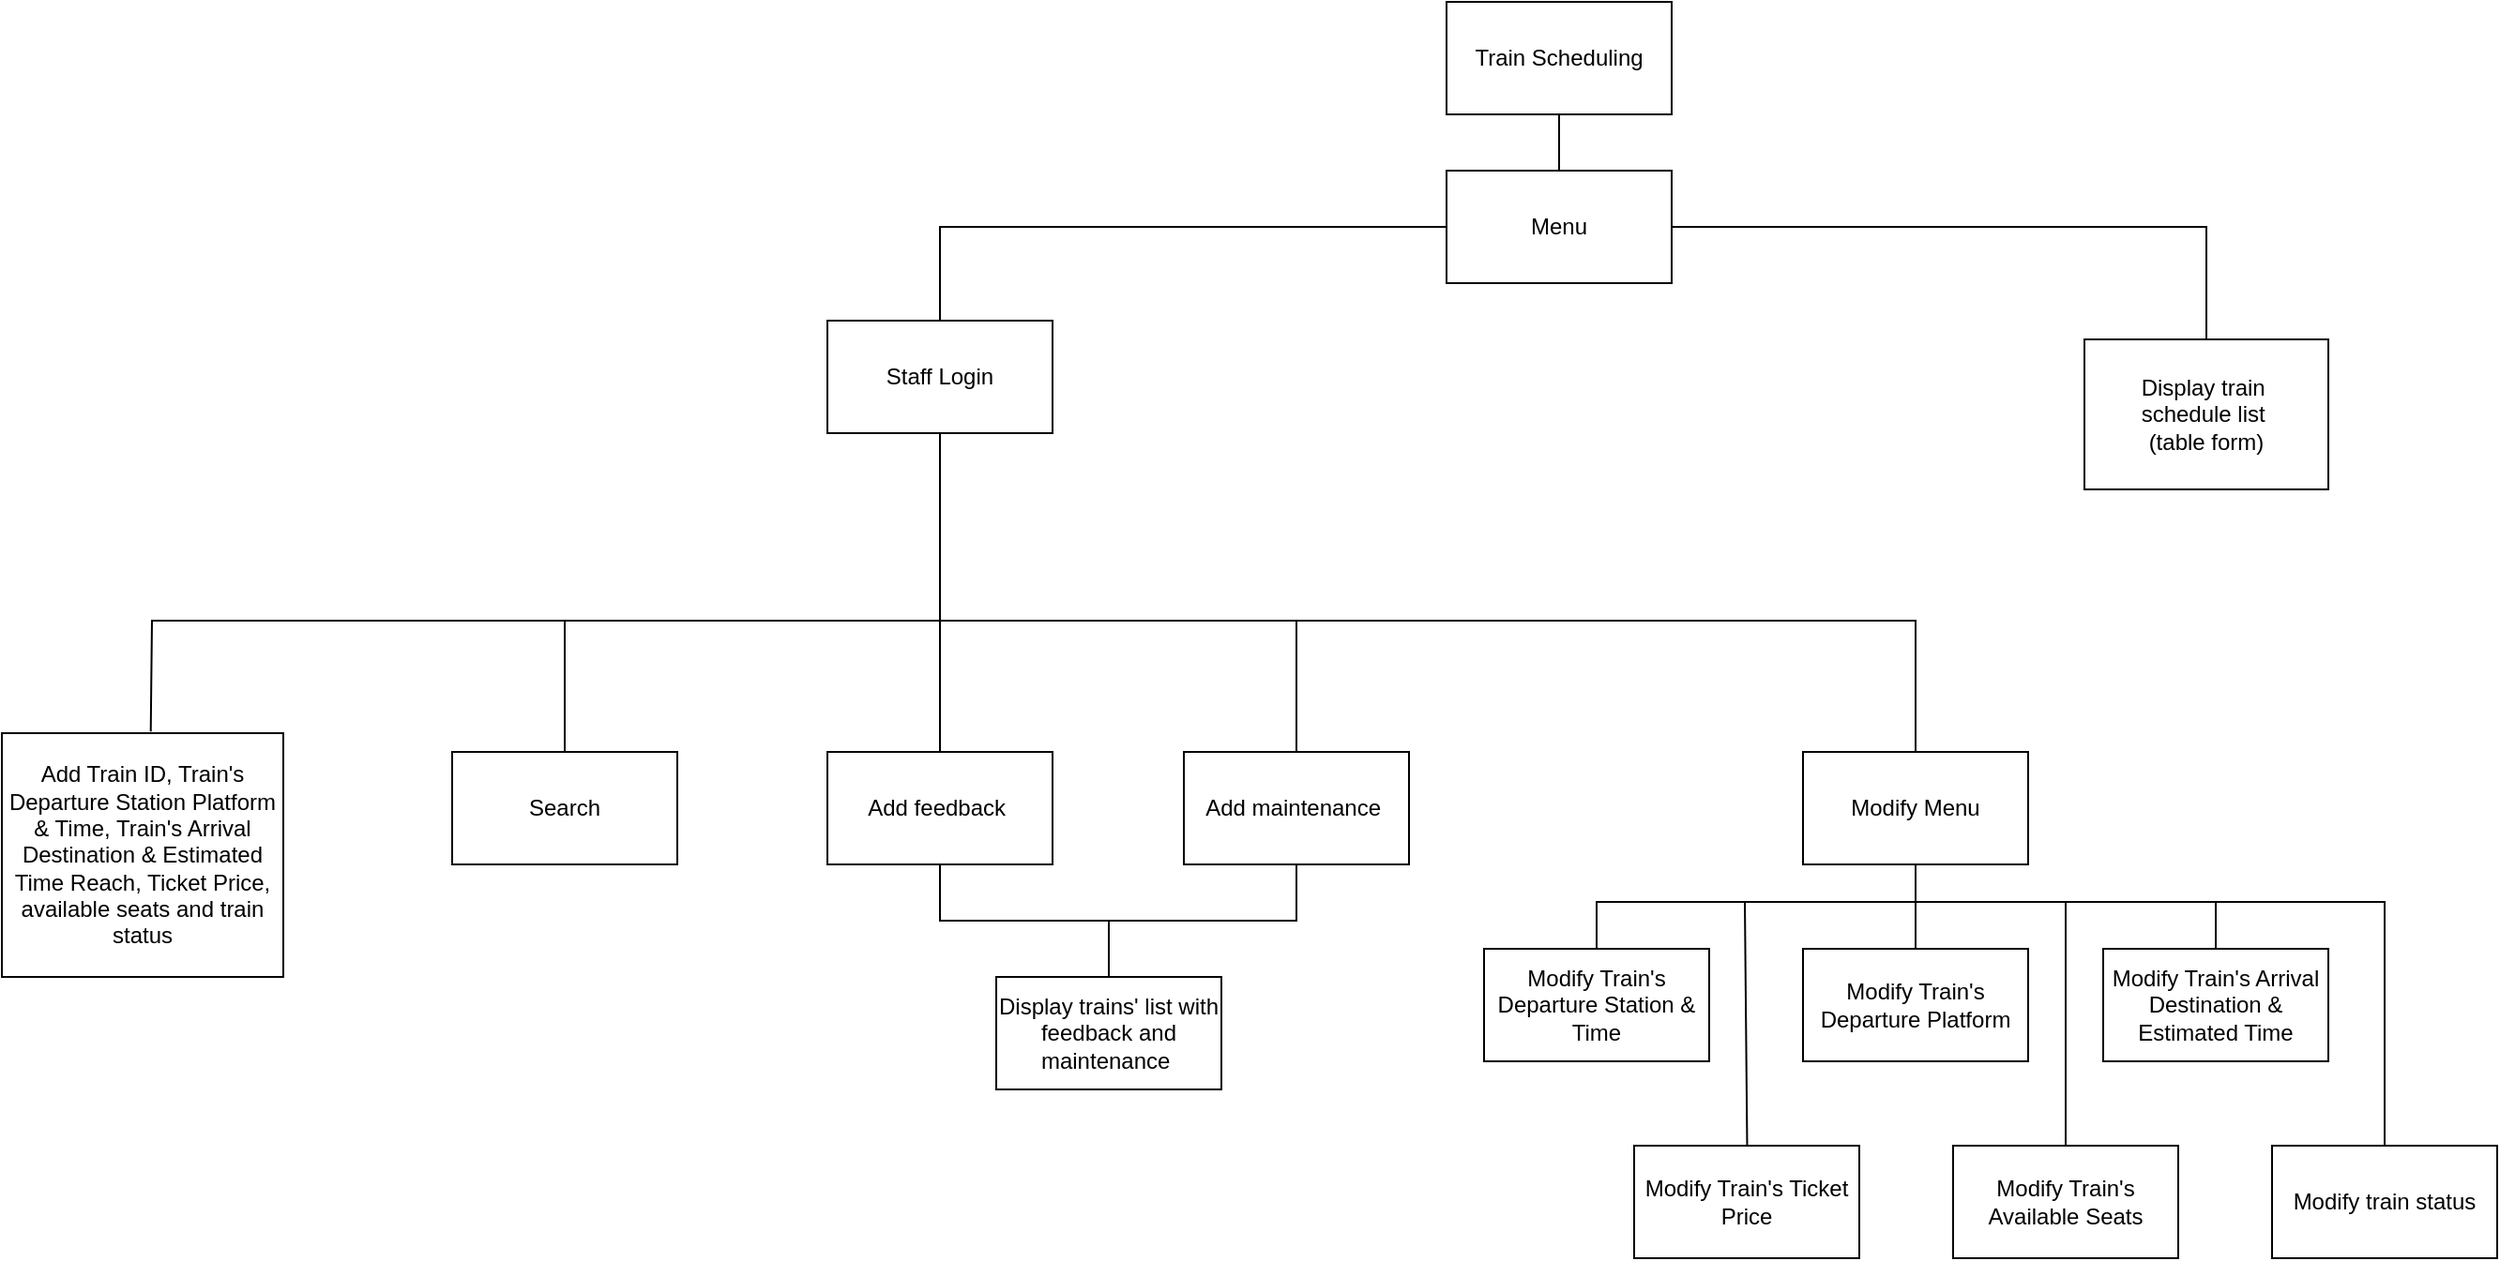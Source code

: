 <mxfile scale="1" border="0" version="24.3.1" type="github">
  <diagram name="Page-1" id="wsvX1V8xmCE5Pih7Cehq">
    <mxGraphModel dx="815" dy="1353" grid="1" gridSize="10" guides="1" tooltips="1" connect="1" arrows="1" fold="1" page="1" pageScale="1" pageWidth="1100" pageHeight="850" math="0" shadow="0">
      <root>
        <mxCell id="0" />
        <mxCell id="1" parent="0" />
        <mxCell id="VjkzmuDUD666DGAZy5kv-1" value="Train Scheduling" style="rounded=0;whiteSpace=wrap;html=1;" parent="1" vertex="1">
          <mxGeometry x="1040" y="80" width="120" height="60" as="geometry" />
        </mxCell>
        <mxCell id="VjkzmuDUD666DGAZy5kv-2" value="Staff Login" style="rounded=0;whiteSpace=wrap;html=1;" parent="1" vertex="1">
          <mxGeometry x="710" y="250" width="120" height="60" as="geometry" />
        </mxCell>
        <mxCell id="VjkzmuDUD666DGAZy5kv-3" value="Display train&amp;nbsp;&lt;div&gt;schedule list&amp;nbsp;&lt;div&gt;(table form)&lt;/div&gt;&lt;/div&gt;" style="rounded=0;whiteSpace=wrap;html=1;" parent="1" vertex="1">
          <mxGeometry x="1380" y="260" width="130" height="80" as="geometry" />
        </mxCell>
        <mxCell id="VjkzmuDUD666DGAZy5kv-43" value="" style="endArrow=none;html=1;rounded=0;exitX=0.5;exitY=0;exitDx=0;exitDy=0;" parent="1" source="oxZfwqx1W0hyZ-UEQZH9-1" edge="1">
          <mxGeometry width="50" height="50" relative="1" as="geometry">
            <mxPoint x="1405" y="210" as="sourcePoint" />
            <mxPoint x="1100" y="200" as="targetPoint" />
            <Array as="points" />
          </mxGeometry>
        </mxCell>
        <mxCell id="oxZfwqx1W0hyZ-UEQZH9-7" value="" style="endArrow=none;html=1;rounded=0;exitX=0.5;exitY=0;exitDx=0;exitDy=0;entryX=0.5;entryY=1;entryDx=0;entryDy=0;" parent="1" source="VjkzmuDUD666DGAZy5kv-2" target="VjkzmuDUD666DGAZy5kv-1" edge="1">
          <mxGeometry width="50" height="50" relative="1" as="geometry">
            <mxPoint x="1020" y="300" as="sourcePoint" />
            <mxPoint x="1070" y="250" as="targetPoint" />
            <Array as="points">
              <mxPoint x="770" y="200" />
              <mxPoint x="1100" y="200" />
            </Array>
          </mxGeometry>
        </mxCell>
        <mxCell id="oxZfwqx1W0hyZ-UEQZH9-42" value="Add Train ID, Train&#39;s Departure Station Platform &amp;amp; Time, Train&#39;s Arrival Destination &amp;amp; Estimated Time Reach, Ticket Price, available seats and train status" style="rounded=0;whiteSpace=wrap;html=1;" parent="1" vertex="1">
          <mxGeometry x="270" y="470" width="150" height="130" as="geometry" />
        </mxCell>
        <mxCell id="oxZfwqx1W0hyZ-UEQZH9-46" value="Modify Menu" style="rounded=0;whiteSpace=wrap;html=1;" parent="1" vertex="1">
          <mxGeometry x="1230" y="480" width="120" height="60" as="geometry" />
        </mxCell>
        <mxCell id="oxZfwqx1W0hyZ-UEQZH9-47" value="" style="endArrow=none;html=1;rounded=0;exitX=0.529;exitY=-0.007;exitDx=0;exitDy=0;exitPerimeter=0;entryX=0.5;entryY=1;entryDx=0;entryDy=0;" parent="1" source="oxZfwqx1W0hyZ-UEQZH9-42" target="VjkzmuDUD666DGAZy5kv-2" edge="1">
          <mxGeometry width="50" height="50" relative="1" as="geometry">
            <mxPoint x="360" y="430.18" as="sourcePoint" />
            <mxPoint x="700" y="310" as="targetPoint" />
            <Array as="points">
              <mxPoint x="350" y="410" />
              <mxPoint x="600" y="410" />
              <mxPoint x="770" y="410" />
            </Array>
          </mxGeometry>
        </mxCell>
        <mxCell id="oxZfwqx1W0hyZ-UEQZH9-51" value="" style="endArrow=none;html=1;rounded=0;entryX=0.5;entryY=0;entryDx=0;entryDy=0;" parent="1" target="oxZfwqx1W0hyZ-UEQZH9-46" edge="1">
          <mxGeometry width="50" height="50" relative="1" as="geometry">
            <mxPoint x="770" y="410" as="sourcePoint" />
            <mxPoint x="821.59" y="320" as="targetPoint" />
            <Array as="points">
              <mxPoint x="1290" y="410" />
            </Array>
          </mxGeometry>
        </mxCell>
        <mxCell id="oxZfwqx1W0hyZ-UEQZH9-72" value="Modify Train&#39;s Departure Station &amp;amp; Time" style="rounded=0;whiteSpace=wrap;html=1;" parent="1" vertex="1">
          <mxGeometry x="1060" y="585" width="120" height="60" as="geometry" />
        </mxCell>
        <mxCell id="oxZfwqx1W0hyZ-UEQZH9-73" value="Modify Train&#39;s Ticket Price" style="rounded=0;whiteSpace=wrap;html=1;" parent="1" vertex="1">
          <mxGeometry x="1140" y="690" width="120" height="60" as="geometry" />
        </mxCell>
        <mxCell id="oxZfwqx1W0hyZ-UEQZH9-74" value="Modify Train&#39;s Available Seats" style="rounded=0;whiteSpace=wrap;html=1;" parent="1" vertex="1">
          <mxGeometry x="1310" y="690" width="120" height="60" as="geometry" />
        </mxCell>
        <mxCell id="oxZfwqx1W0hyZ-UEQZH9-75" value="Modify Train&#39;s Departure Platform" style="rounded=0;whiteSpace=wrap;html=1;" parent="1" vertex="1">
          <mxGeometry x="1230" y="585" width="120" height="60" as="geometry" />
        </mxCell>
        <mxCell id="oxZfwqx1W0hyZ-UEQZH9-76" value="Modify Train&#39;s Arrival Destination &amp;amp; Estimated Time" style="rounded=0;whiteSpace=wrap;html=1;" parent="1" vertex="1">
          <mxGeometry x="1390" y="585" width="120" height="60" as="geometry" />
        </mxCell>
        <mxCell id="oxZfwqx1W0hyZ-UEQZH9-78" value="" style="endArrow=none;html=1;rounded=0;exitX=0.5;exitY=0;exitDx=0;exitDy=0;" parent="1" edge="1">
          <mxGeometry width="50" height="50" relative="1" as="geometry">
            <mxPoint x="1200.24" y="690" as="sourcePoint" />
            <mxPoint x="1199" y="560" as="targetPoint" />
          </mxGeometry>
        </mxCell>
        <mxCell id="oxZfwqx1W0hyZ-UEQZH9-79" value="" style="endArrow=none;html=1;rounded=0;entryX=0.5;entryY=1;entryDx=0;entryDy=0;exitX=0.5;exitY=0;exitDx=0;exitDy=0;" parent="1" source="oxZfwqx1W0hyZ-UEQZH9-75" target="oxZfwqx1W0hyZ-UEQZH9-46" edge="1">
          <mxGeometry width="50" height="50" relative="1" as="geometry">
            <mxPoint x="1290" y="630" as="sourcePoint" />
            <mxPoint x="1340" y="580" as="targetPoint" />
          </mxGeometry>
        </mxCell>
        <mxCell id="oxZfwqx1W0hyZ-UEQZH9-81" value="" style="endArrow=none;html=1;rounded=0;exitX=0.5;exitY=0;exitDx=0;exitDy=0;entryX=0.5;entryY=1;entryDx=0;entryDy=0;" parent="1" source="oxZfwqx1W0hyZ-UEQZH9-72" target="oxZfwqx1W0hyZ-UEQZH9-46" edge="1">
          <mxGeometry width="50" height="50" relative="1" as="geometry">
            <mxPoint x="1290" y="590" as="sourcePoint" />
            <mxPoint x="1340" y="540" as="targetPoint" />
            <Array as="points">
              <mxPoint x="1120" y="560" />
              <mxPoint x="1290" y="560" />
            </Array>
          </mxGeometry>
        </mxCell>
        <mxCell id="oxZfwqx1W0hyZ-UEQZH9-83" value="" style="endArrow=none;html=1;rounded=0;entryX=0.5;entryY=0;entryDx=0;entryDy=0;exitX=0.5;exitY=1;exitDx=0;exitDy=0;" parent="1" source="oxZfwqx1W0hyZ-UEQZH9-46" target="oxZfwqx1W0hyZ-UEQZH9-76" edge="1">
          <mxGeometry width="50" height="50" relative="1" as="geometry">
            <mxPoint x="1290" y="590" as="sourcePoint" />
            <mxPoint x="1340" y="540" as="targetPoint" />
            <Array as="points">
              <mxPoint x="1290" y="560" />
              <mxPoint x="1450" y="560" />
            </Array>
          </mxGeometry>
        </mxCell>
        <mxCell id="oxZfwqx1W0hyZ-UEQZH9-84" value="" style="endArrow=none;html=1;rounded=0;exitX=0.5;exitY=0;exitDx=0;exitDy=0;" parent="1" source="oxZfwqx1W0hyZ-UEQZH9-74" edge="1">
          <mxGeometry width="50" height="50" relative="1" as="geometry">
            <mxPoint x="1371" y="686" as="sourcePoint" />
            <mxPoint x="1370" y="560" as="targetPoint" />
          </mxGeometry>
        </mxCell>
        <mxCell id="JS4GMvEFGhpzKjeozdGD-9" value="" style="endArrow=none;html=1;rounded=0;exitX=0.5;exitY=0;exitDx=0;exitDy=0;" parent="1" source="JS4GMvEFGhpzKjeozdGD-7" edge="1">
          <mxGeometry width="50" height="50" relative="1" as="geometry">
            <mxPoint x="770" y="580" as="sourcePoint" />
            <mxPoint x="770" y="410" as="targetPoint" />
          </mxGeometry>
        </mxCell>
        <mxCell id="JS4GMvEFGhpzKjeozdGD-10" value="" style="endArrow=none;html=1;rounded=0;exitX=0.5;exitY=0;exitDx=0;exitDy=0;" parent="1" source="VjkzmuDUD666DGAZy5kv-3" target="oxZfwqx1W0hyZ-UEQZH9-1" edge="1">
          <mxGeometry width="50" height="50" relative="1" as="geometry">
            <mxPoint x="1535" y="250" as="sourcePoint" />
            <mxPoint x="1100" y="200" as="targetPoint" />
            <Array as="points">
              <mxPoint x="1445" y="200" />
            </Array>
          </mxGeometry>
        </mxCell>
        <mxCell id="oxZfwqx1W0hyZ-UEQZH9-1" value="Menu" style="rounded=0;whiteSpace=wrap;html=1;" parent="1" vertex="1">
          <mxGeometry x="1040" y="170" width="120" height="60" as="geometry" />
        </mxCell>
        <mxCell id="JS4GMvEFGhpzKjeozdGD-17" value="" style="endArrow=none;html=1;rounded=0;" parent="1" edge="1">
          <mxGeometry width="50" height="50" relative="1" as="geometry">
            <mxPoint x="860" y="600" as="sourcePoint" />
            <mxPoint x="960" y="410" as="targetPoint" />
            <Array as="points">
              <mxPoint x="860" y="570" />
              <mxPoint x="960" y="570" />
            </Array>
          </mxGeometry>
        </mxCell>
        <mxCell id="JS4GMvEFGhpzKjeozdGD-18" value="Add maintenance&amp;nbsp;" style="rounded=0;whiteSpace=wrap;html=1;" parent="1" vertex="1">
          <mxGeometry x="900" y="480" width="120" height="60" as="geometry" />
        </mxCell>
        <mxCell id="JS4GMvEFGhpzKjeozdGD-20" value="Search" style="rounded=0;whiteSpace=wrap;html=1;" parent="1" vertex="1">
          <mxGeometry x="510" y="480" width="120" height="60" as="geometry" />
        </mxCell>
        <mxCell id="JS4GMvEFGhpzKjeozdGD-21" value="" style="endArrow=none;html=1;rounded=0;exitX=0.5;exitY=0;exitDx=0;exitDy=0;" parent="1" source="JS4GMvEFGhpzKjeozdGD-20" edge="1">
          <mxGeometry width="50" height="50" relative="1" as="geometry">
            <mxPoint x="570" y="580" as="sourcePoint" />
            <mxPoint x="570" y="410" as="targetPoint" />
          </mxGeometry>
        </mxCell>
        <mxCell id="JS4GMvEFGhpzKjeozdGD-22" value="Display trains&#39; list with feedback and maintenance&amp;nbsp;" style="rounded=0;whiteSpace=wrap;html=1;" parent="1" vertex="1">
          <mxGeometry x="800" y="600" width="120" height="60" as="geometry" />
        </mxCell>
        <mxCell id="JS4GMvEFGhpzKjeozdGD-23" value="" style="endArrow=none;html=1;rounded=0;exitX=0.5;exitY=0;exitDx=0;exitDy=0;" parent="1" source="JS4GMvEFGhpzKjeozdGD-22" edge="1">
          <mxGeometry width="50" height="50" relative="1" as="geometry">
            <mxPoint x="770" y="710" as="sourcePoint" />
            <mxPoint x="770" y="540" as="targetPoint" />
            <Array as="points">
              <mxPoint x="860" y="570" />
              <mxPoint x="770" y="570" />
            </Array>
          </mxGeometry>
        </mxCell>
        <mxCell id="JS4GMvEFGhpzKjeozdGD-24" value="Modify train status" style="rounded=0;whiteSpace=wrap;html=1;" parent="1" vertex="1">
          <mxGeometry x="1480" y="690" width="120" height="60" as="geometry" />
        </mxCell>
        <mxCell id="JS4GMvEFGhpzKjeozdGD-25" value="" style="endArrow=none;html=1;rounded=0;exitX=0.5;exitY=0;exitDx=0;exitDy=0;" parent="1" source="JS4GMvEFGhpzKjeozdGD-24" edge="1">
          <mxGeometry width="50" height="50" relative="1" as="geometry">
            <mxPoint x="1541" y="686" as="sourcePoint" />
            <mxPoint x="1450" y="560" as="targetPoint" />
            <Array as="points">
              <mxPoint x="1540" y="560" />
            </Array>
          </mxGeometry>
        </mxCell>
        <mxCell id="JS4GMvEFGhpzKjeozdGD-7" value="Add feedback&amp;nbsp;" style="rounded=0;whiteSpace=wrap;html=1;" parent="1" vertex="1">
          <mxGeometry x="710" y="480" width="120" height="60" as="geometry" />
        </mxCell>
      </root>
    </mxGraphModel>
  </diagram>
</mxfile>

